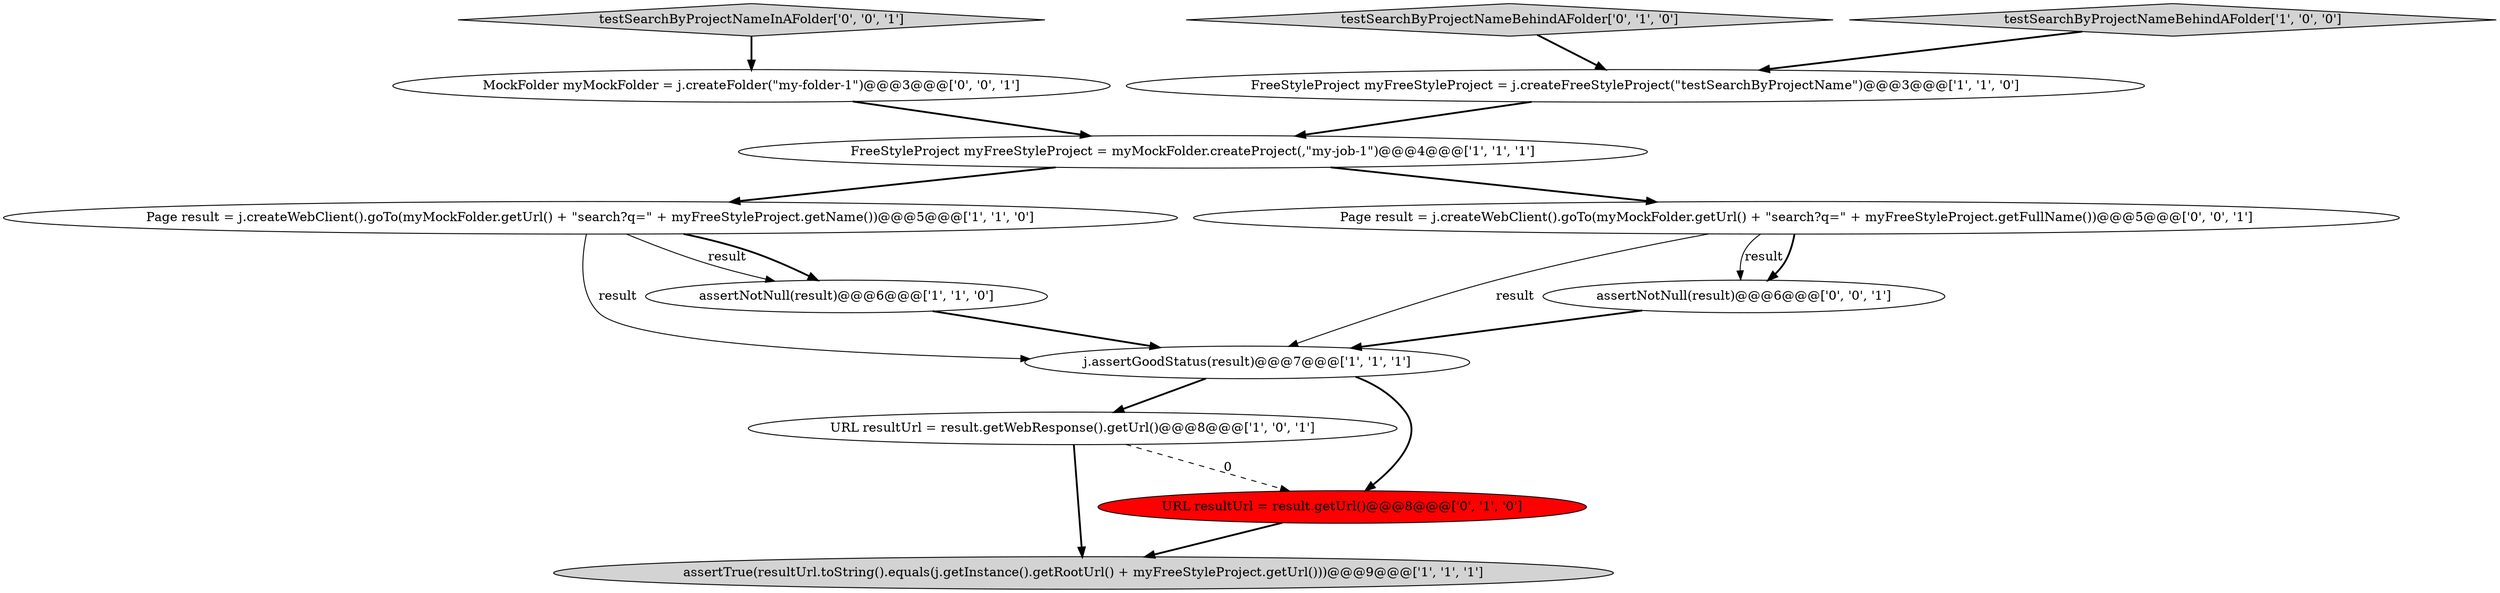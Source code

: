 digraph {
10 [style = filled, label = "testSearchByProjectNameInAFolder['0', '0', '1']", fillcolor = lightgray, shape = diamond image = "AAA0AAABBB3BBB"];
2 [style = filled, label = "URL resultUrl = result.getWebResponse().getUrl()@@@8@@@['1', '0', '1']", fillcolor = white, shape = ellipse image = "AAA0AAABBB1BBB"];
9 [style = filled, label = "testSearchByProjectNameBehindAFolder['0', '1', '0']", fillcolor = lightgray, shape = diamond image = "AAA0AAABBB2BBB"];
4 [style = filled, label = "testSearchByProjectNameBehindAFolder['1', '0', '0']", fillcolor = lightgray, shape = diamond image = "AAA0AAABBB1BBB"];
0 [style = filled, label = "j.assertGoodStatus(result)@@@7@@@['1', '1', '1']", fillcolor = white, shape = ellipse image = "AAA0AAABBB1BBB"];
5 [style = filled, label = "FreeStyleProject myFreeStyleProject = myMockFolder.createProject(,\"my-job-1\")@@@4@@@['1', '1', '1']", fillcolor = white, shape = ellipse image = "AAA0AAABBB1BBB"];
7 [style = filled, label = "Page result = j.createWebClient().goTo(myMockFolder.getUrl() + \"search?q=\" + myFreeStyleProject.getName())@@@5@@@['1', '1', '0']", fillcolor = white, shape = ellipse image = "AAA0AAABBB1BBB"];
12 [style = filled, label = "Page result = j.createWebClient().goTo(myMockFolder.getUrl() + \"search?q=\" + myFreeStyleProject.getFullName())@@@5@@@['0', '0', '1']", fillcolor = white, shape = ellipse image = "AAA0AAABBB3BBB"];
13 [style = filled, label = "MockFolder myMockFolder = j.createFolder(\"my-folder-1\")@@@3@@@['0', '0', '1']", fillcolor = white, shape = ellipse image = "AAA0AAABBB3BBB"];
1 [style = filled, label = "assertTrue(resultUrl.toString().equals(j.getInstance().getRootUrl() + myFreeStyleProject.getUrl()))@@@9@@@['1', '1', '1']", fillcolor = lightgray, shape = ellipse image = "AAA0AAABBB1BBB"];
3 [style = filled, label = "FreeStyleProject myFreeStyleProject = j.createFreeStyleProject(\"testSearchByProjectName\")@@@3@@@['1', '1', '0']", fillcolor = white, shape = ellipse image = "AAA0AAABBB1BBB"];
8 [style = filled, label = "URL resultUrl = result.getUrl()@@@8@@@['0', '1', '0']", fillcolor = red, shape = ellipse image = "AAA1AAABBB2BBB"];
11 [style = filled, label = "assertNotNull(result)@@@6@@@['0', '0', '1']", fillcolor = white, shape = ellipse image = "AAA0AAABBB3BBB"];
6 [style = filled, label = "assertNotNull(result)@@@6@@@['1', '1', '0']", fillcolor = white, shape = ellipse image = "AAA0AAABBB1BBB"];
8->1 [style = bold, label=""];
5->7 [style = bold, label=""];
4->3 [style = bold, label=""];
9->3 [style = bold, label=""];
13->5 [style = bold, label=""];
3->5 [style = bold, label=""];
11->0 [style = bold, label=""];
6->0 [style = bold, label=""];
10->13 [style = bold, label=""];
5->12 [style = bold, label=""];
7->0 [style = solid, label="result"];
12->0 [style = solid, label="result"];
7->6 [style = solid, label="result"];
2->8 [style = dashed, label="0"];
2->1 [style = bold, label=""];
12->11 [style = solid, label="result"];
7->6 [style = bold, label=""];
0->2 [style = bold, label=""];
12->11 [style = bold, label=""];
0->8 [style = bold, label=""];
}
